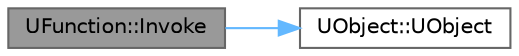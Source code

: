 digraph "UFunction::Invoke"
{
 // INTERACTIVE_SVG=YES
 // LATEX_PDF_SIZE
  bgcolor="transparent";
  edge [fontname=Helvetica,fontsize=10,labelfontname=Helvetica,labelfontsize=10];
  node [fontname=Helvetica,fontsize=10,shape=box,height=0.2,width=0.4];
  rankdir="LR";
  Node1 [id="Node000001",label="UFunction::Invoke",height=0.2,width=0.4,color="gray40", fillcolor="grey60", style="filled", fontcolor="black",tooltip="Invokes the UFunction on a UObject."];
  Node1 -> Node2 [id="edge1_Node000001_Node000002",color="steelblue1",style="solid",tooltip=" "];
  Node2 [id="Node000002",label="UObject::UObject",height=0.2,width=0.4,color="grey40", fillcolor="white", style="filled",URL="$df/def/classUObject.html#ae1e8afb0b1117edf494eab22aea37761",tooltip="Default constructor."];
}
